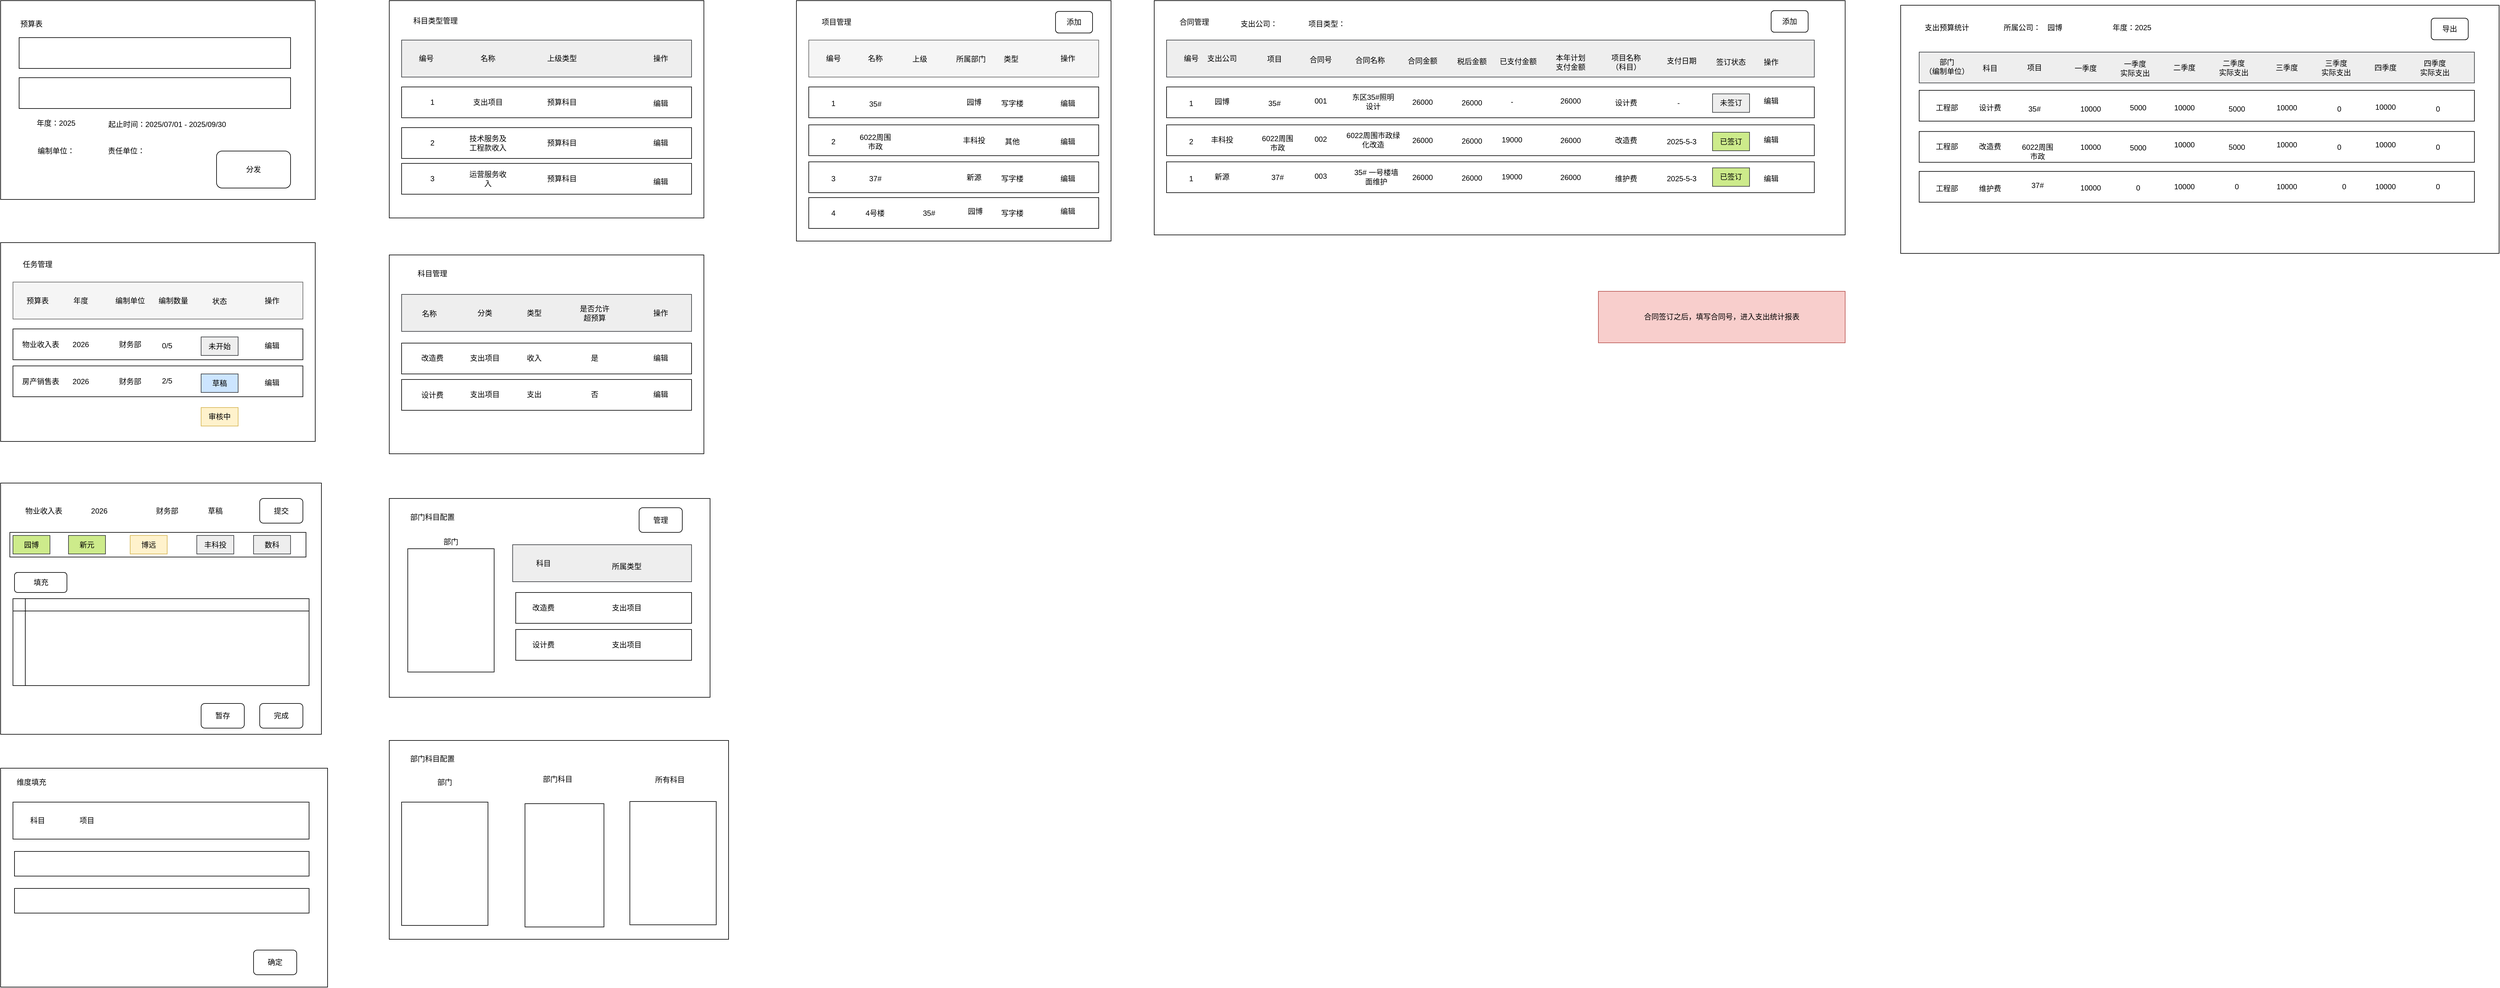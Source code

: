 <mxfile version="28.0.4">
  <diagram name="第 1 页" id="Y-6UnXWzn9jeEXDlogMS">
    <mxGraphModel dx="2514" dy="1351" grid="1" gridSize="10" guides="1" tooltips="1" connect="1" arrows="1" fold="1" page="1" pageScale="1" pageWidth="827" pageHeight="1169" math="0" shadow="0">
      <root>
        <mxCell id="0" />
        <mxCell id="1" parent="0" />
        <mxCell id="SKkXFKjDcY55AdcUD5MD-12" value="" style="rounded=0;whiteSpace=wrap;html=1;" parent="1" vertex="1">
          <mxGeometry x="680" y="492.5" width="510" height="322.5" as="geometry" />
        </mxCell>
        <mxCell id="RVIWVQ5VtEh46XHfdGVB-56" value="" style="rounded=0;whiteSpace=wrap;html=1;" vertex="1" parent="1">
          <mxGeometry x="700" y="635.5" width="470" height="50" as="geometry" />
        </mxCell>
        <mxCell id="RVIWVQ5VtEh46XHfdGVB-9" value="" style="rounded=0;whiteSpace=wrap;html=1;" vertex="1" parent="1">
          <mxGeometry x="680" y="887.5" width="520" height="322.5" as="geometry" />
        </mxCell>
        <mxCell id="I_KxvgHxnJEYVX6ZV_vD-1" value="" style="rounded=0;whiteSpace=wrap;html=1;" parent="1" vertex="1">
          <mxGeometry x="50" y="80" width="510" height="322.5" as="geometry" />
        </mxCell>
        <mxCell id="I_KxvgHxnJEYVX6ZV_vD-2" value="预算表" style="text;html=1;align=center;verticalAlign=middle;whiteSpace=wrap;rounded=0;" parent="1" vertex="1">
          <mxGeometry x="70" y="102.5" width="60" height="30" as="geometry" />
        </mxCell>
        <mxCell id="I_KxvgHxnJEYVX6ZV_vD-3" value="" style="rounded=0;whiteSpace=wrap;html=1;" parent="1" vertex="1">
          <mxGeometry x="50" y="472.5" width="510" height="322.5" as="geometry" />
        </mxCell>
        <mxCell id="I_KxvgHxnJEYVX6ZV_vD-4" value="任务管理" style="text;html=1;align=center;verticalAlign=middle;whiteSpace=wrap;rounded=0;" parent="1" vertex="1">
          <mxGeometry x="80" y="492.5" width="60" height="30" as="geometry" />
        </mxCell>
        <mxCell id="I_KxvgHxnJEYVX6ZV_vD-5" value="" style="rounded=0;whiteSpace=wrap;html=1;fillColor=#f5f5f5;fontColor=#333333;strokeColor=#666666;" parent="1" vertex="1">
          <mxGeometry x="70" y="536.5" width="470" height="60" as="geometry" />
        </mxCell>
        <mxCell id="I_KxvgHxnJEYVX6ZV_vD-6" value="预算表" style="text;html=1;align=center;verticalAlign=middle;whiteSpace=wrap;rounded=0;" parent="1" vertex="1">
          <mxGeometry x="80" y="551.5" width="60" height="30" as="geometry" />
        </mxCell>
        <mxCell id="I_KxvgHxnJEYVX6ZV_vD-7" value="年度" style="text;html=1;align=center;verticalAlign=middle;whiteSpace=wrap;rounded=0;" parent="1" vertex="1">
          <mxGeometry x="150" y="551.5" width="60" height="30" as="geometry" />
        </mxCell>
        <mxCell id="I_KxvgHxnJEYVX6ZV_vD-8" value="编制单位" style="text;html=1;align=center;verticalAlign=middle;whiteSpace=wrap;rounded=0;" parent="1" vertex="1">
          <mxGeometry x="230" y="551.5" width="60" height="30" as="geometry" />
        </mxCell>
        <mxCell id="I_KxvgHxnJEYVX6ZV_vD-9" value="状态" style="text;html=1;align=center;verticalAlign=middle;whiteSpace=wrap;rounded=0;" parent="1" vertex="1">
          <mxGeometry x="375" y="552.5" width="60" height="30" as="geometry" />
        </mxCell>
        <mxCell id="I_KxvgHxnJEYVX6ZV_vD-10" value="操作" style="text;html=1;align=center;verticalAlign=middle;whiteSpace=wrap;rounded=0;" parent="1" vertex="1">
          <mxGeometry x="460" y="551.5" width="60" height="30" as="geometry" />
        </mxCell>
        <mxCell id="I_KxvgHxnJEYVX6ZV_vD-11" value="分发" style="rounded=1;whiteSpace=wrap;html=1;" parent="1" vertex="1">
          <mxGeometry x="400" y="324" width="120" height="60" as="geometry" />
        </mxCell>
        <mxCell id="I_KxvgHxnJEYVX6ZV_vD-12" value="" style="rounded=0;whiteSpace=wrap;html=1;" parent="1" vertex="1">
          <mxGeometry x="50" y="862.5" width="520" height="407.5" as="geometry" />
        </mxCell>
        <mxCell id="I_KxvgHxnJEYVX6ZV_vD-13" value="物业收入表" style="text;html=1;align=center;verticalAlign=middle;whiteSpace=wrap;rounded=0;" parent="1" vertex="1">
          <mxGeometry x="80" y="892.5" width="80" height="30" as="geometry" />
        </mxCell>
        <mxCell id="I_KxvgHxnJEYVX6ZV_vD-14" value="2026" style="text;html=1;align=center;verticalAlign=middle;whiteSpace=wrap;rounded=0;" parent="1" vertex="1">
          <mxGeometry x="180" y="892.5" width="60" height="30" as="geometry" />
        </mxCell>
        <mxCell id="I_KxvgHxnJEYVX6ZV_vD-15" value="财务部" style="text;html=1;align=center;verticalAlign=middle;whiteSpace=wrap;rounded=0;" parent="1" vertex="1">
          <mxGeometry x="290" y="892.5" width="60" height="30" as="geometry" />
        </mxCell>
        <mxCell id="I_KxvgHxnJEYVX6ZV_vD-16" value="草稿" style="text;html=1;align=center;verticalAlign=middle;whiteSpace=wrap;rounded=0;" parent="1" vertex="1">
          <mxGeometry x="368" y="892.5" width="60" height="30" as="geometry" />
        </mxCell>
        <mxCell id="I_KxvgHxnJEYVX6ZV_vD-17" value="" style="rounded=0;whiteSpace=wrap;html=1;" parent="1" vertex="1">
          <mxGeometry x="65" y="942.5" width="480" height="40" as="geometry" />
        </mxCell>
        <mxCell id="I_KxvgHxnJEYVX6ZV_vD-18" value="园博" style="text;html=1;align=center;verticalAlign=middle;whiteSpace=wrap;rounded=0;fillColor=#cdeb8b;strokeColor=#36393d;" parent="1" vertex="1">
          <mxGeometry x="70" y="947.5" width="60" height="30" as="geometry" />
        </mxCell>
        <mxCell id="I_KxvgHxnJEYVX6ZV_vD-19" value="新元" style="text;html=1;align=center;verticalAlign=middle;whiteSpace=wrap;rounded=0;fillColor=#cdeb8b;strokeColor=#36393d;" parent="1" vertex="1">
          <mxGeometry x="160" y="947.5" width="60" height="30" as="geometry" />
        </mxCell>
        <mxCell id="I_KxvgHxnJEYVX6ZV_vD-20" value="博远" style="text;html=1;align=center;verticalAlign=middle;whiteSpace=wrap;rounded=0;fillColor=#fff2cc;strokeColor=#d6b656;" parent="1" vertex="1">
          <mxGeometry x="260" y="947.5" width="60" height="30" as="geometry" />
        </mxCell>
        <mxCell id="I_KxvgHxnJEYVX6ZV_vD-21" value="丰科投" style="text;html=1;align=center;verticalAlign=middle;whiteSpace=wrap;rounded=0;fillColor=#eeeeee;strokeColor=#36393d;" parent="1" vertex="1">
          <mxGeometry x="368" y="947.5" width="60" height="30" as="geometry" />
        </mxCell>
        <mxCell id="I_KxvgHxnJEYVX6ZV_vD-22" value="数科" style="text;html=1;align=center;verticalAlign=middle;whiteSpace=wrap;rounded=0;fillColor=#eeeeee;strokeColor=#36393d;" parent="1" vertex="1">
          <mxGeometry x="460" y="947.5" width="60" height="30" as="geometry" />
        </mxCell>
        <mxCell id="I_KxvgHxnJEYVX6ZV_vD-23" value="" style="shape=internalStorage;whiteSpace=wrap;html=1;backgroundOutline=1;" parent="1" vertex="1">
          <mxGeometry x="70" y="1050" width="480" height="141" as="geometry" />
        </mxCell>
        <mxCell id="I_KxvgHxnJEYVX6ZV_vD-24" value="提交" style="rounded=1;whiteSpace=wrap;html=1;" parent="1" vertex="1">
          <mxGeometry x="470" y="887.5" width="70" height="40" as="geometry" />
        </mxCell>
        <mxCell id="I_KxvgHxnJEYVX6ZV_vD-25" value="完成" style="rounded=1;whiteSpace=wrap;html=1;" parent="1" vertex="1">
          <mxGeometry x="470" y="1220" width="70" height="40" as="geometry" />
        </mxCell>
        <mxCell id="I_KxvgHxnJEYVX6ZV_vD-26" value="" style="rounded=0;whiteSpace=wrap;html=1;" parent="1" vertex="1">
          <mxGeometry x="70" y="612.5" width="470" height="50" as="geometry" />
        </mxCell>
        <mxCell id="I_KxvgHxnJEYVX6ZV_vD-27" value="物业收入表" style="text;html=1;align=center;verticalAlign=middle;whiteSpace=wrap;rounded=0;" parent="1" vertex="1">
          <mxGeometry x="80" y="622.5" width="70" height="30" as="geometry" />
        </mxCell>
        <mxCell id="I_KxvgHxnJEYVX6ZV_vD-28" value="2026" style="text;html=1;align=center;verticalAlign=middle;whiteSpace=wrap;rounded=0;" parent="1" vertex="1">
          <mxGeometry x="150" y="622.5" width="60" height="30" as="geometry" />
        </mxCell>
        <mxCell id="I_KxvgHxnJEYVX6ZV_vD-29" value="财务部" style="text;html=1;align=center;verticalAlign=middle;whiteSpace=wrap;rounded=0;" parent="1" vertex="1">
          <mxGeometry x="230" y="622.5" width="60" height="30" as="geometry" />
        </mxCell>
        <mxCell id="I_KxvgHxnJEYVX6ZV_vD-30" value="未开始" style="text;html=1;align=center;verticalAlign=middle;whiteSpace=wrap;rounded=0;fillColor=#eeeeee;strokeColor=#36393d;" parent="1" vertex="1">
          <mxGeometry x="375" y="625.5" width="60" height="30" as="geometry" />
        </mxCell>
        <mxCell id="I_KxvgHxnJEYVX6ZV_vD-31" value="编辑" style="text;html=1;align=center;verticalAlign=middle;whiteSpace=wrap;rounded=0;" parent="1" vertex="1">
          <mxGeometry x="460" y="624.5" width="60" height="30" as="geometry" />
        </mxCell>
        <mxCell id="I_KxvgHxnJEYVX6ZV_vD-32" value="" style="rounded=0;whiteSpace=wrap;html=1;" parent="1" vertex="1">
          <mxGeometry x="70" y="672.5" width="470" height="50" as="geometry" />
        </mxCell>
        <mxCell id="I_KxvgHxnJEYVX6ZV_vD-33" value="房产销售表" style="text;html=1;align=center;verticalAlign=middle;whiteSpace=wrap;rounded=0;" parent="1" vertex="1">
          <mxGeometry x="80" y="682.5" width="70" height="30" as="geometry" />
        </mxCell>
        <mxCell id="I_KxvgHxnJEYVX6ZV_vD-34" value="2026" style="text;html=1;align=center;verticalAlign=middle;whiteSpace=wrap;rounded=0;" parent="1" vertex="1">
          <mxGeometry x="150" y="682.5" width="60" height="30" as="geometry" />
        </mxCell>
        <mxCell id="I_KxvgHxnJEYVX6ZV_vD-35" value="财务部" style="text;html=1;align=center;verticalAlign=middle;whiteSpace=wrap;rounded=0;" parent="1" vertex="1">
          <mxGeometry x="230" y="682.5" width="60" height="30" as="geometry" />
        </mxCell>
        <mxCell id="I_KxvgHxnJEYVX6ZV_vD-36" value="草稿" style="text;html=1;align=center;verticalAlign=middle;whiteSpace=wrap;rounded=0;fillColor=#cce5ff;strokeColor=#36393d;" parent="1" vertex="1">
          <mxGeometry x="375" y="685.5" width="60" height="30" as="geometry" />
        </mxCell>
        <mxCell id="I_KxvgHxnJEYVX6ZV_vD-37" value="编辑" style="text;html=1;align=center;verticalAlign=middle;whiteSpace=wrap;rounded=0;" parent="1" vertex="1">
          <mxGeometry x="460" y="684.5" width="60" height="30" as="geometry" />
        </mxCell>
        <mxCell id="I_KxvgHxnJEYVX6ZV_vD-38" value="" style="rounded=0;whiteSpace=wrap;html=1;" parent="1" vertex="1">
          <mxGeometry x="80" y="140" width="440" height="50" as="geometry" />
        </mxCell>
        <mxCell id="I_KxvgHxnJEYVX6ZV_vD-39" value="" style="rounded=0;whiteSpace=wrap;html=1;" parent="1" vertex="1">
          <mxGeometry x="80" y="205" width="440" height="50" as="geometry" />
        </mxCell>
        <mxCell id="I_KxvgHxnJEYVX6ZV_vD-80" value="" style="rounded=0;whiteSpace=wrap;html=1;" parent="1" vertex="1">
          <mxGeometry x="1340" y="80" width="510" height="390" as="geometry" />
        </mxCell>
        <mxCell id="I_KxvgHxnJEYVX6ZV_vD-81" value="项目管理" style="text;html=1;align=center;verticalAlign=middle;whiteSpace=wrap;rounded=0;" parent="1" vertex="1">
          <mxGeometry x="1340" y="100" width="130" height="30" as="geometry" />
        </mxCell>
        <mxCell id="I_KxvgHxnJEYVX6ZV_vD-82" value="" style="rounded=0;whiteSpace=wrap;html=1;fillColor=#f5f5f5;fontColor=#333333;strokeColor=#666666;" parent="1" vertex="1">
          <mxGeometry x="1360" y="144" width="470" height="60" as="geometry" />
        </mxCell>
        <mxCell id="I_KxvgHxnJEYVX6ZV_vD-83" value="编号" style="text;html=1;align=center;verticalAlign=middle;whiteSpace=wrap;rounded=0;" parent="1" vertex="1">
          <mxGeometry x="1370" y="159" width="60" height="30" as="geometry" />
        </mxCell>
        <mxCell id="I_KxvgHxnJEYVX6ZV_vD-84" value="名称" style="text;html=1;align=center;verticalAlign=middle;whiteSpace=wrap;rounded=0;" parent="1" vertex="1">
          <mxGeometry x="1437.5" y="159" width="60" height="30" as="geometry" />
        </mxCell>
        <mxCell id="I_KxvgHxnJEYVX6ZV_vD-85" value="所属部门" style="text;html=1;align=center;verticalAlign=middle;whiteSpace=wrap;rounded=0;" parent="1" vertex="1">
          <mxGeometry x="1593" y="160" width="60" height="30" as="geometry" />
        </mxCell>
        <mxCell id="I_KxvgHxnJEYVX6ZV_vD-86" value="操作" style="text;html=1;align=center;verticalAlign=middle;whiteSpace=wrap;rounded=0;" parent="1" vertex="1">
          <mxGeometry x="1750" y="159" width="60" height="30" as="geometry" />
        </mxCell>
        <mxCell id="I_KxvgHxnJEYVX6ZV_vD-87" value="" style="rounded=0;whiteSpace=wrap;html=1;" parent="1" vertex="1">
          <mxGeometry x="1360" y="220" width="470" height="50" as="geometry" />
        </mxCell>
        <mxCell id="I_KxvgHxnJEYVX6ZV_vD-88" value="园博" style="text;html=1;align=center;verticalAlign=middle;whiteSpace=wrap;rounded=0;" parent="1" vertex="1">
          <mxGeometry x="1598" y="230" width="60" height="30" as="geometry" />
        </mxCell>
        <mxCell id="I_KxvgHxnJEYVX6ZV_vD-89" value="编辑" style="text;html=1;align=center;verticalAlign=middle;whiteSpace=wrap;rounded=0;" parent="1" vertex="1">
          <mxGeometry x="1750" y="232" width="60" height="30" as="geometry" />
        </mxCell>
        <mxCell id="I_KxvgHxnJEYVX6ZV_vD-97" value="" style="rounded=0;whiteSpace=wrap;html=1;" parent="1" vertex="1">
          <mxGeometry x="1360" y="399.5" width="470" height="50" as="geometry" />
        </mxCell>
        <mxCell id="I_KxvgHxnJEYVX6ZV_vD-98" value="4号楼" style="text;html=1;align=center;verticalAlign=middle;whiteSpace=wrap;rounded=0;" parent="1" vertex="1">
          <mxGeometry x="1410" y="409.5" width="115" height="30" as="geometry" />
        </mxCell>
        <mxCell id="I_KxvgHxnJEYVX6ZV_vD-101" value="类型" style="text;html=1;align=center;verticalAlign=middle;whiteSpace=wrap;rounded=0;" parent="1" vertex="1">
          <mxGeometry x="1658" y="160" width="60" height="30" as="geometry" />
        </mxCell>
        <mxCell id="I_KxvgHxnJEYVX6ZV_vD-102" value="写字楼" style="text;html=1;align=center;verticalAlign=middle;whiteSpace=wrap;rounded=0;" parent="1" vertex="1">
          <mxGeometry x="1660" y="232" width="60" height="30" as="geometry" />
        </mxCell>
        <mxCell id="I_KxvgHxnJEYVX6ZV_vD-103" value="35#" style="text;html=1;align=center;verticalAlign=middle;whiteSpace=wrap;rounded=0;" parent="1" vertex="1">
          <mxGeometry x="1437.5" y="232.75" width="60" height="30" as="geometry" />
        </mxCell>
        <mxCell id="I_KxvgHxnJEYVX6ZV_vD-104" value="1" style="text;html=1;align=center;verticalAlign=middle;whiteSpace=wrap;rounded=0;" parent="1" vertex="1">
          <mxGeometry x="1370" y="232" width="60" height="30" as="geometry" />
        </mxCell>
        <mxCell id="I_KxvgHxnJEYVX6ZV_vD-105" value="" style="rounded=0;whiteSpace=wrap;html=1;" parent="1" vertex="1">
          <mxGeometry x="1360" y="281.5" width="470" height="50" as="geometry" />
        </mxCell>
        <mxCell id="I_KxvgHxnJEYVX6ZV_vD-106" value="丰科投" style="text;html=1;align=center;verticalAlign=middle;whiteSpace=wrap;rounded=0;" parent="1" vertex="1">
          <mxGeometry x="1598" y="291.5" width="60" height="30" as="geometry" />
        </mxCell>
        <mxCell id="I_KxvgHxnJEYVX6ZV_vD-107" value="编辑" style="text;html=1;align=center;verticalAlign=middle;whiteSpace=wrap;rounded=0;" parent="1" vertex="1">
          <mxGeometry x="1750" y="293.5" width="60" height="30" as="geometry" />
        </mxCell>
        <mxCell id="I_KxvgHxnJEYVX6ZV_vD-108" value="其他" style="text;html=1;align=center;verticalAlign=middle;whiteSpace=wrap;rounded=0;" parent="1" vertex="1">
          <mxGeometry x="1660" y="293.5" width="60" height="30" as="geometry" />
        </mxCell>
        <mxCell id="I_KxvgHxnJEYVX6ZV_vD-109" value="6022周围市政" style="text;html=1;align=center;verticalAlign=middle;whiteSpace=wrap;rounded=0;" parent="1" vertex="1">
          <mxGeometry x="1437.5" y="294.25" width="60" height="30" as="geometry" />
        </mxCell>
        <mxCell id="I_KxvgHxnJEYVX6ZV_vD-110" value="2" style="text;html=1;align=center;verticalAlign=middle;whiteSpace=wrap;rounded=0;" parent="1" vertex="1">
          <mxGeometry x="1370" y="293.5" width="60" height="30" as="geometry" />
        </mxCell>
        <mxCell id="I_KxvgHxnJEYVX6ZV_vD-111" value="" style="rounded=0;whiteSpace=wrap;html=1;" parent="1" vertex="1">
          <mxGeometry x="1360" y="341.5" width="470" height="50" as="geometry" />
        </mxCell>
        <mxCell id="I_KxvgHxnJEYVX6ZV_vD-112" value="新源" style="text;html=1;align=center;verticalAlign=middle;whiteSpace=wrap;rounded=0;" parent="1" vertex="1">
          <mxGeometry x="1598" y="351.5" width="60" height="30" as="geometry" />
        </mxCell>
        <mxCell id="I_KxvgHxnJEYVX6ZV_vD-113" value="编辑" style="text;html=1;align=center;verticalAlign=middle;whiteSpace=wrap;rounded=0;" parent="1" vertex="1">
          <mxGeometry x="1750" y="353.5" width="60" height="30" as="geometry" />
        </mxCell>
        <mxCell id="I_KxvgHxnJEYVX6ZV_vD-114" value="写字楼" style="text;html=1;align=center;verticalAlign=middle;whiteSpace=wrap;rounded=0;" parent="1" vertex="1">
          <mxGeometry x="1660" y="353.5" width="60" height="30" as="geometry" />
        </mxCell>
        <mxCell id="I_KxvgHxnJEYVX6ZV_vD-115" value="37#" style="text;html=1;align=center;verticalAlign=middle;whiteSpace=wrap;rounded=0;" parent="1" vertex="1">
          <mxGeometry x="1437.5" y="354.25" width="60" height="30" as="geometry" />
        </mxCell>
        <mxCell id="I_KxvgHxnJEYVX6ZV_vD-116" value="3" style="text;html=1;align=center;verticalAlign=middle;whiteSpace=wrap;rounded=0;" parent="1" vertex="1">
          <mxGeometry x="1370" y="353.5" width="60" height="30" as="geometry" />
        </mxCell>
        <mxCell id="I_KxvgHxnJEYVX6ZV_vD-128" value="添加" style="rounded=1;whiteSpace=wrap;html=1;" parent="1" vertex="1">
          <mxGeometry x="1760" y="97.5" width="60" height="35" as="geometry" />
        </mxCell>
        <mxCell id="SKkXFKjDcY55AdcUD5MD-1" value="" style="rounded=0;whiteSpace=wrap;html=1;" parent="1" vertex="1">
          <mxGeometry x="680" y="80" width="510" height="352.5" as="geometry" />
        </mxCell>
        <mxCell id="SKkXFKjDcY55AdcUD5MD-2" value="科目类型管理" style="text;html=1;align=center;verticalAlign=middle;whiteSpace=wrap;rounded=0;" parent="1" vertex="1">
          <mxGeometry x="690" y="97.5" width="130" height="30" as="geometry" />
        </mxCell>
        <mxCell id="SKkXFKjDcY55AdcUD5MD-3" value="" style="rounded=0;whiteSpace=wrap;html=1;fillColor=#eeeeee;strokeColor=#36393d;" parent="1" vertex="1">
          <mxGeometry x="700" y="144" width="470" height="60" as="geometry" />
        </mxCell>
        <mxCell id="SKkXFKjDcY55AdcUD5MD-4" value="编号" style="text;html=1;align=center;verticalAlign=middle;whiteSpace=wrap;rounded=0;" parent="1" vertex="1">
          <mxGeometry x="710" y="159" width="60" height="30" as="geometry" />
        </mxCell>
        <mxCell id="SKkXFKjDcY55AdcUD5MD-5" value="名称" style="text;html=1;align=center;verticalAlign=middle;whiteSpace=wrap;rounded=0;" parent="1" vertex="1">
          <mxGeometry x="810" y="159" width="60" height="30" as="geometry" />
        </mxCell>
        <mxCell id="SKkXFKjDcY55AdcUD5MD-6" value="上级类型" style="text;html=1;align=center;verticalAlign=middle;whiteSpace=wrap;rounded=0;" parent="1" vertex="1">
          <mxGeometry x="930" y="159" width="60" height="30" as="geometry" />
        </mxCell>
        <mxCell id="SKkXFKjDcY55AdcUD5MD-7" value="操作" style="text;html=1;align=center;verticalAlign=middle;whiteSpace=wrap;rounded=0;" parent="1" vertex="1">
          <mxGeometry x="1090" y="159" width="60" height="30" as="geometry" />
        </mxCell>
        <mxCell id="SKkXFKjDcY55AdcUD5MD-8" value="" style="rounded=0;whiteSpace=wrap;html=1;" parent="1" vertex="1">
          <mxGeometry x="700" y="220" width="470" height="50" as="geometry" />
        </mxCell>
        <mxCell id="SKkXFKjDcY55AdcUD5MD-9" value="支出项目" style="text;html=1;align=center;verticalAlign=middle;whiteSpace=wrap;rounded=0;" parent="1" vertex="1">
          <mxGeometry x="805" y="230" width="70" height="30" as="geometry" />
        </mxCell>
        <mxCell id="SKkXFKjDcY55AdcUD5MD-10" value="预算科目" style="text;html=1;align=center;verticalAlign=middle;whiteSpace=wrap;rounded=0;" parent="1" vertex="1">
          <mxGeometry x="930" y="230" width="60" height="30" as="geometry" />
        </mxCell>
        <mxCell id="SKkXFKjDcY55AdcUD5MD-11" value="编辑" style="text;html=1;align=center;verticalAlign=middle;whiteSpace=wrap;rounded=0;" parent="1" vertex="1">
          <mxGeometry x="1090" y="232" width="60" height="30" as="geometry" />
        </mxCell>
        <mxCell id="SKkXFKjDcY55AdcUD5MD-13" value="科目管理" style="text;html=1;align=center;verticalAlign=middle;whiteSpace=wrap;rounded=0;" parent="1" vertex="1">
          <mxGeometry x="685" y="507.5" width="130" height="30" as="geometry" />
        </mxCell>
        <mxCell id="SKkXFKjDcY55AdcUD5MD-14" value="" style="rounded=0;whiteSpace=wrap;html=1;fillColor=#eeeeee;strokeColor=#36393d;" parent="1" vertex="1">
          <mxGeometry x="700" y="556.5" width="470" height="60" as="geometry" />
        </mxCell>
        <mxCell id="SKkXFKjDcY55AdcUD5MD-15" value="名称" style="text;html=1;align=center;verticalAlign=middle;whiteSpace=wrap;rounded=0;" parent="1" vertex="1">
          <mxGeometry x="715" y="572.5" width="60" height="30" as="geometry" />
        </mxCell>
        <mxCell id="SKkXFKjDcY55AdcUD5MD-16" value="操作" style="text;html=1;align=center;verticalAlign=middle;whiteSpace=wrap;rounded=0;" parent="1" vertex="1">
          <mxGeometry x="1090" y="571.5" width="60" height="30" as="geometry" />
        </mxCell>
        <mxCell id="SKkXFKjDcY55AdcUD5MD-17" value="" style="rounded=0;whiteSpace=wrap;html=1;" parent="1" vertex="1">
          <mxGeometry x="885" y="1040" width="285" height="50" as="geometry" />
        </mxCell>
        <mxCell id="SKkXFKjDcY55AdcUD5MD-18" value="改造费" style="text;html=1;align=center;verticalAlign=middle;whiteSpace=wrap;rounded=0;" parent="1" vertex="1">
          <mxGeometry x="895" y="1050" width="70" height="30" as="geometry" />
        </mxCell>
        <mxCell id="SKkXFKjDcY55AdcUD5MD-19" value="支出项目" style="text;html=1;align=center;verticalAlign=middle;whiteSpace=wrap;rounded=0;" parent="1" vertex="1">
          <mxGeometry x="1035" y="1050" width="60" height="30" as="geometry" />
        </mxCell>
        <mxCell id="SKkXFKjDcY55AdcUD5MD-22" value="" style="rounded=0;whiteSpace=wrap;html=1;" parent="1" vertex="1">
          <mxGeometry x="885" y="1100" width="285" height="50" as="geometry" />
        </mxCell>
        <mxCell id="SKkXFKjDcY55AdcUD5MD-21" value="编辑" style="text;html=1;align=center;verticalAlign=middle;whiteSpace=wrap;rounded=0;" parent="1" vertex="1">
          <mxGeometry x="1090" y="644.5" width="60" height="30" as="geometry" />
        </mxCell>
        <mxCell id="SKkXFKjDcY55AdcUD5MD-23" value="设计费" style="text;html=1;align=center;verticalAlign=middle;whiteSpace=wrap;rounded=0;" parent="1" vertex="1">
          <mxGeometry x="895" y="1110" width="70" height="30" as="geometry" />
        </mxCell>
        <mxCell id="SKkXFKjDcY55AdcUD5MD-24" value="支出项目" style="text;html=1;align=center;verticalAlign=middle;whiteSpace=wrap;rounded=0;" parent="1" vertex="1">
          <mxGeometry x="1035" y="1110" width="60" height="30" as="geometry" />
        </mxCell>
        <mxCell id="SKkXFKjDcY55AdcUD5MD-26" value="编辑" style="text;html=1;align=center;verticalAlign=middle;whiteSpace=wrap;rounded=0;" parent="1" vertex="1">
          <mxGeometry x="1090" y="704.5" width="60" height="30" as="geometry" />
        </mxCell>
        <mxCell id="SKkXFKjDcY55AdcUD5MD-28" value="分类" style="text;html=1;align=center;verticalAlign=middle;whiteSpace=wrap;rounded=0;" parent="1" vertex="1">
          <mxGeometry x="805" y="571.5" width="60" height="30" as="geometry" />
        </mxCell>
        <mxCell id="SKkXFKjDcY55AdcUD5MD-29" value="" style="rounded=0;whiteSpace=wrap;html=1;" parent="1" vertex="1">
          <mxGeometry x="700" y="286" width="470" height="50" as="geometry" />
        </mxCell>
        <mxCell id="SKkXFKjDcY55AdcUD5MD-30" value="技术服务及工程款收入" style="text;html=1;align=center;verticalAlign=middle;whiteSpace=wrap;rounded=0;" parent="1" vertex="1">
          <mxGeometry x="805" y="296" width="70" height="30" as="geometry" />
        </mxCell>
        <mxCell id="SKkXFKjDcY55AdcUD5MD-31" value="预算科目" style="text;html=1;align=center;verticalAlign=middle;whiteSpace=wrap;rounded=0;" parent="1" vertex="1">
          <mxGeometry x="930" y="296" width="60" height="30" as="geometry" />
        </mxCell>
        <mxCell id="SKkXFKjDcY55AdcUD5MD-32" value="" style="rounded=0;whiteSpace=wrap;html=1;" parent="1" vertex="1">
          <mxGeometry x="700" y="344" width="470" height="50" as="geometry" />
        </mxCell>
        <mxCell id="SKkXFKjDcY55AdcUD5MD-33" value="运营服务收入" style="text;html=1;align=center;verticalAlign=middle;whiteSpace=wrap;rounded=0;" parent="1" vertex="1">
          <mxGeometry x="805" y="354" width="70" height="30" as="geometry" />
        </mxCell>
        <mxCell id="SKkXFKjDcY55AdcUD5MD-34" value="预算科目" style="text;html=1;align=center;verticalAlign=middle;whiteSpace=wrap;rounded=0;" parent="1" vertex="1">
          <mxGeometry x="930" y="354" width="60" height="30" as="geometry" />
        </mxCell>
        <mxCell id="SKkXFKjDcY55AdcUD5MD-35" value="1" style="text;html=1;align=center;verticalAlign=middle;whiteSpace=wrap;rounded=0;" parent="1" vertex="1">
          <mxGeometry x="715" y="230" width="70" height="30" as="geometry" />
        </mxCell>
        <mxCell id="SKkXFKjDcY55AdcUD5MD-36" value="2" style="text;html=1;align=center;verticalAlign=middle;whiteSpace=wrap;rounded=0;" parent="1" vertex="1">
          <mxGeometry x="715" y="296" width="70" height="30" as="geometry" />
        </mxCell>
        <mxCell id="SKkXFKjDcY55AdcUD5MD-37" value="3" style="text;html=1;align=center;verticalAlign=middle;whiteSpace=wrap;rounded=0;" parent="1" vertex="1">
          <mxGeometry x="715" y="354" width="70" height="30" as="geometry" />
        </mxCell>
        <mxCell id="SKkXFKjDcY55AdcUD5MD-38" value="编辑" style="text;html=1;align=center;verticalAlign=middle;whiteSpace=wrap;rounded=0;" parent="1" vertex="1">
          <mxGeometry x="1090" y="296" width="60" height="30" as="geometry" />
        </mxCell>
        <mxCell id="SKkXFKjDcY55AdcUD5MD-39" value="编辑" style="text;html=1;align=center;verticalAlign=middle;whiteSpace=wrap;rounded=0;" parent="1" vertex="1">
          <mxGeometry x="1090" y="358.5" width="60" height="30" as="geometry" />
        </mxCell>
        <mxCell id="SKkXFKjDcY55AdcUD5MD-40" value="" style="rounded=0;whiteSpace=wrap;html=1;" parent="1" vertex="1">
          <mxGeometry x="3130" y="87.5" width="970" height="402.5" as="geometry" />
        </mxCell>
        <mxCell id="SKkXFKjDcY55AdcUD5MD-41" value="" style="rounded=0;whiteSpace=wrap;html=1;" parent="1" vertex="1">
          <mxGeometry x="3160" y="357" width="900" height="50" as="geometry" />
        </mxCell>
        <mxCell id="SKkXFKjDcY55AdcUD5MD-42" value="支出预算统计" style="text;html=1;align=center;verticalAlign=middle;whiteSpace=wrap;rounded=0;" parent="1" vertex="1">
          <mxGeometry x="3140" y="108.5" width="130" height="30" as="geometry" />
        </mxCell>
        <mxCell id="SKkXFKjDcY55AdcUD5MD-43" value="所属公司：" style="text;html=1;align=center;verticalAlign=middle;whiteSpace=wrap;rounded=0;" parent="1" vertex="1">
          <mxGeometry x="3272" y="108.5" width="110" height="30" as="geometry" />
        </mxCell>
        <mxCell id="SKkXFKjDcY55AdcUD5MD-44" value="园博" style="text;html=1;align=center;verticalAlign=middle;whiteSpace=wrap;rounded=0;" parent="1" vertex="1">
          <mxGeometry x="3350" y="108.5" width="60" height="30" as="geometry" />
        </mxCell>
        <mxCell id="SKkXFKjDcY55AdcUD5MD-45" value="" style="rounded=0;whiteSpace=wrap;html=1;fillColor=#eeeeee;strokeColor=#36393d;" parent="1" vertex="1">
          <mxGeometry x="3160" y="163.5" width="900" height="50" as="geometry" />
        </mxCell>
        <mxCell id="SKkXFKjDcY55AdcUD5MD-46" value="" style="rounded=0;whiteSpace=wrap;html=1;" parent="1" vertex="1">
          <mxGeometry x="3160" y="225.5" width="900" height="50" as="geometry" />
        </mxCell>
        <mxCell id="SKkXFKjDcY55AdcUD5MD-47" value="" style="rounded=0;whiteSpace=wrap;html=1;" parent="1" vertex="1">
          <mxGeometry x="3160" y="292.25" width="900" height="50" as="geometry" />
        </mxCell>
        <mxCell id="SKkXFKjDcY55AdcUD5MD-48" value="设计费" style="text;html=1;align=center;verticalAlign=middle;whiteSpace=wrap;rounded=0;" parent="1" vertex="1">
          <mxGeometry x="3240" y="238.5" width="70" height="30" as="geometry" />
        </mxCell>
        <mxCell id="SKkXFKjDcY55AdcUD5MD-49" value="改造费" style="text;html=1;align=center;verticalAlign=middle;whiteSpace=wrap;rounded=0;" parent="1" vertex="1">
          <mxGeometry x="3240" y="302.25" width="70" height="30" as="geometry" />
        </mxCell>
        <mxCell id="SKkXFKjDcY55AdcUD5MD-50" value="维护费" style="text;html=1;align=center;verticalAlign=middle;whiteSpace=wrap;rounded=0;" parent="1" vertex="1">
          <mxGeometry x="3240" y="370" width="70" height="30" as="geometry" />
        </mxCell>
        <mxCell id="SKkXFKjDcY55AdcUD5MD-51" value="科目" style="text;html=1;align=center;verticalAlign=middle;whiteSpace=wrap;rounded=0;" parent="1" vertex="1">
          <mxGeometry x="3235" y="175.25" width="80" height="30" as="geometry" />
        </mxCell>
        <mxCell id="SKkXFKjDcY55AdcUD5MD-52" value="部门&lt;br&gt;（编制单位）" style="text;html=1;align=center;verticalAlign=middle;whiteSpace=wrap;rounded=0;" parent="1" vertex="1">
          <mxGeometry x="3165" y="172.13" width="80" height="30" as="geometry" />
        </mxCell>
        <mxCell id="SKkXFKjDcY55AdcUD5MD-53" value="工程部" style="text;html=1;align=center;verticalAlign=middle;whiteSpace=wrap;rounded=0;" parent="1" vertex="1">
          <mxGeometry x="3170" y="238.5" width="70" height="30" as="geometry" />
        </mxCell>
        <mxCell id="SKkXFKjDcY55AdcUD5MD-54" value="工程部" style="text;html=1;align=center;verticalAlign=middle;whiteSpace=wrap;rounded=0;" parent="1" vertex="1">
          <mxGeometry x="3170" y="302.25" width="70" height="30" as="geometry" />
        </mxCell>
        <mxCell id="SKkXFKjDcY55AdcUD5MD-55" value="工程部" style="text;html=1;align=center;verticalAlign=middle;whiteSpace=wrap;rounded=0;" parent="1" vertex="1">
          <mxGeometry x="3170" y="369.5" width="70" height="30" as="geometry" />
        </mxCell>
        <mxCell id="SKkXFKjDcY55AdcUD5MD-56" value="一季度" style="text;html=1;align=center;verticalAlign=middle;whiteSpace=wrap;rounded=0;" parent="1" vertex="1">
          <mxGeometry x="3390" y="175.25" width="80" height="30" as="geometry" />
        </mxCell>
        <mxCell id="SKkXFKjDcY55AdcUD5MD-57" value="10000" style="text;html=1;align=center;verticalAlign=middle;whiteSpace=wrap;rounded=0;" parent="1" vertex="1">
          <mxGeometry x="3403" y="241" width="70" height="30" as="geometry" />
        </mxCell>
        <mxCell id="SKkXFKjDcY55AdcUD5MD-58" value="5000" style="text;html=1;align=center;verticalAlign=middle;whiteSpace=wrap;rounded=0;" parent="1" vertex="1">
          <mxGeometry x="3480" y="238.5" width="70" height="30" as="geometry" />
        </mxCell>
        <mxCell id="SKkXFKjDcY55AdcUD5MD-59" value="10000" style="text;html=1;align=center;verticalAlign=middle;whiteSpace=wrap;rounded=0;" parent="1" vertex="1">
          <mxGeometry x="3403" y="368.75" width="70" height="30" as="geometry" />
        </mxCell>
        <mxCell id="SKkXFKjDcY55AdcUD5MD-60" value="10000" style="text;html=1;align=center;verticalAlign=middle;whiteSpace=wrap;rounded=0;" parent="1" vertex="1">
          <mxGeometry x="3403" y="302.5" width="70" height="30" as="geometry" />
        </mxCell>
        <mxCell id="SKkXFKjDcY55AdcUD5MD-61" value="一季度&lt;br&gt;实际支出" style="text;html=1;align=center;verticalAlign=middle;whiteSpace=wrap;rounded=0;" parent="1" vertex="1">
          <mxGeometry x="3470" y="175.25" width="80" height="30" as="geometry" />
        </mxCell>
        <mxCell id="SKkXFKjDcY55AdcUD5MD-62" value="0" style="text;html=1;align=center;verticalAlign=middle;whiteSpace=wrap;rounded=0;" parent="1" vertex="1">
          <mxGeometry x="3480" y="368.75" width="70" height="30" as="geometry" />
        </mxCell>
        <mxCell id="SKkXFKjDcY55AdcUD5MD-63" value="5000" style="text;html=1;align=center;verticalAlign=middle;whiteSpace=wrap;rounded=0;" parent="1" vertex="1">
          <mxGeometry x="3480" y="304" width="70" height="30" as="geometry" />
        </mxCell>
        <mxCell id="SKkXFKjDcY55AdcUD5MD-64" value="二季度" style="text;html=1;align=center;verticalAlign=middle;whiteSpace=wrap;rounded=0;" parent="1" vertex="1">
          <mxGeometry x="3550" y="173.88" width="80" height="30" as="geometry" />
        </mxCell>
        <mxCell id="SKkXFKjDcY55AdcUD5MD-65" value="10000" style="text;html=1;align=center;verticalAlign=middle;whiteSpace=wrap;rounded=0;" parent="1" vertex="1">
          <mxGeometry x="3555" y="239" width="70" height="30" as="geometry" />
        </mxCell>
        <mxCell id="SKkXFKjDcY55AdcUD5MD-66" value="5000" style="text;html=1;align=center;verticalAlign=middle;whiteSpace=wrap;rounded=0;" parent="1" vertex="1">
          <mxGeometry x="3640" y="241.38" width="70" height="30" as="geometry" />
        </mxCell>
        <mxCell id="SKkXFKjDcY55AdcUD5MD-67" value="10000" style="text;html=1;align=center;verticalAlign=middle;whiteSpace=wrap;rounded=0;" parent="1" vertex="1">
          <mxGeometry x="3555" y="366.75" width="70" height="30" as="geometry" />
        </mxCell>
        <mxCell id="SKkXFKjDcY55AdcUD5MD-68" value="10000" style="text;html=1;align=center;verticalAlign=middle;whiteSpace=wrap;rounded=0;" parent="1" vertex="1">
          <mxGeometry x="3555" y="298.75" width="70" height="30" as="geometry" />
        </mxCell>
        <mxCell id="SKkXFKjDcY55AdcUD5MD-69" value="二季度&lt;br&gt;实际支出" style="text;html=1;align=center;verticalAlign=middle;whiteSpace=wrap;rounded=0;" parent="1" vertex="1">
          <mxGeometry x="3630" y="173.88" width="80" height="30" as="geometry" />
        </mxCell>
        <mxCell id="SKkXFKjDcY55AdcUD5MD-70" value="0" style="text;html=1;align=center;verticalAlign=middle;whiteSpace=wrap;rounded=0;" parent="1" vertex="1">
          <mxGeometry x="3640" y="366.75" width="70" height="30" as="geometry" />
        </mxCell>
        <mxCell id="SKkXFKjDcY55AdcUD5MD-71" value="5000" style="text;html=1;align=center;verticalAlign=middle;whiteSpace=wrap;rounded=0;" parent="1" vertex="1">
          <mxGeometry x="3640" y="302.63" width="70" height="30" as="geometry" />
        </mxCell>
        <mxCell id="SKkXFKjDcY55AdcUD5MD-72" value="年度：2025" style="text;html=1;align=center;verticalAlign=middle;whiteSpace=wrap;rounded=0;" parent="1" vertex="1">
          <mxGeometry x="3450" y="108.5" width="110" height="30" as="geometry" />
        </mxCell>
        <mxCell id="SKkXFKjDcY55AdcUD5MD-73" value="三季度" style="text;html=1;align=center;verticalAlign=middle;whiteSpace=wrap;rounded=0;" parent="1" vertex="1">
          <mxGeometry x="3716" y="173.88" width="80" height="30" as="geometry" />
        </mxCell>
        <mxCell id="SKkXFKjDcY55AdcUD5MD-74" value="10000" style="text;html=1;align=center;verticalAlign=middle;whiteSpace=wrap;rounded=0;" parent="1" vertex="1">
          <mxGeometry x="3721" y="239" width="70" height="30" as="geometry" />
        </mxCell>
        <mxCell id="SKkXFKjDcY55AdcUD5MD-75" value="0" style="text;html=1;align=center;verticalAlign=middle;whiteSpace=wrap;rounded=0;" parent="1" vertex="1">
          <mxGeometry x="3806" y="241.38" width="70" height="30" as="geometry" />
        </mxCell>
        <mxCell id="SKkXFKjDcY55AdcUD5MD-76" value="10000" style="text;html=1;align=center;verticalAlign=middle;whiteSpace=wrap;rounded=0;" parent="1" vertex="1">
          <mxGeometry x="3721" y="366.75" width="70" height="30" as="geometry" />
        </mxCell>
        <mxCell id="SKkXFKjDcY55AdcUD5MD-77" value="10000" style="text;html=1;align=center;verticalAlign=middle;whiteSpace=wrap;rounded=0;" parent="1" vertex="1">
          <mxGeometry x="3721" y="298.75" width="70" height="30" as="geometry" />
        </mxCell>
        <mxCell id="SKkXFKjDcY55AdcUD5MD-78" value="三季度&lt;br&gt;实际支出" style="text;html=1;align=center;verticalAlign=middle;whiteSpace=wrap;rounded=0;" parent="1" vertex="1">
          <mxGeometry x="3796" y="173.88" width="80" height="30" as="geometry" />
        </mxCell>
        <mxCell id="SKkXFKjDcY55AdcUD5MD-79" value="0" style="text;html=1;align=center;verticalAlign=middle;whiteSpace=wrap;rounded=0;" parent="1" vertex="1">
          <mxGeometry x="3814" y="367.38" width="70" height="30" as="geometry" />
        </mxCell>
        <mxCell id="SKkXFKjDcY55AdcUD5MD-80" value="0" style="text;html=1;align=center;verticalAlign=middle;whiteSpace=wrap;rounded=0;" parent="1" vertex="1">
          <mxGeometry x="3806" y="302.63" width="70" height="30" as="geometry" />
        </mxCell>
        <mxCell id="SKkXFKjDcY55AdcUD5MD-81" value="四季度" style="text;html=1;align=center;verticalAlign=middle;whiteSpace=wrap;rounded=0;" parent="1" vertex="1">
          <mxGeometry x="3876" y="173.88" width="80" height="30" as="geometry" />
        </mxCell>
        <mxCell id="SKkXFKjDcY55AdcUD5MD-82" value="10000" style="text;html=1;align=center;verticalAlign=middle;whiteSpace=wrap;rounded=0;" parent="1" vertex="1">
          <mxGeometry x="3881" y="238" width="70" height="30" as="geometry" />
        </mxCell>
        <mxCell id="SKkXFKjDcY55AdcUD5MD-83" value="0" style="text;html=1;align=center;verticalAlign=middle;whiteSpace=wrap;rounded=0;" parent="1" vertex="1">
          <mxGeometry x="3966" y="241.38" width="70" height="30" as="geometry" />
        </mxCell>
        <mxCell id="SKkXFKjDcY55AdcUD5MD-84" value="10000" style="text;html=1;align=center;verticalAlign=middle;whiteSpace=wrap;rounded=0;" parent="1" vertex="1">
          <mxGeometry x="3881" y="366.75" width="70" height="30" as="geometry" />
        </mxCell>
        <mxCell id="SKkXFKjDcY55AdcUD5MD-85" value="10000" style="text;html=1;align=center;verticalAlign=middle;whiteSpace=wrap;rounded=0;" parent="1" vertex="1">
          <mxGeometry x="3881" y="298.75" width="70" height="30" as="geometry" />
        </mxCell>
        <mxCell id="SKkXFKjDcY55AdcUD5MD-86" value="四季度&lt;br&gt;实际支出" style="text;html=1;align=center;verticalAlign=middle;whiteSpace=wrap;rounded=0;" parent="1" vertex="1">
          <mxGeometry x="3956" y="173.88" width="80" height="30" as="geometry" />
        </mxCell>
        <mxCell id="SKkXFKjDcY55AdcUD5MD-87" value="0" style="text;html=1;align=center;verticalAlign=middle;whiteSpace=wrap;rounded=0;" parent="1" vertex="1">
          <mxGeometry x="3966" y="366.75" width="70" height="30" as="geometry" />
        </mxCell>
        <mxCell id="SKkXFKjDcY55AdcUD5MD-88" value="0" style="text;html=1;align=center;verticalAlign=middle;whiteSpace=wrap;rounded=0;" parent="1" vertex="1">
          <mxGeometry x="3966" y="302.63" width="70" height="30" as="geometry" />
        </mxCell>
        <mxCell id="SKkXFKjDcY55AdcUD5MD-89" value="项目" style="text;html=1;align=center;verticalAlign=middle;whiteSpace=wrap;rounded=0;" parent="1" vertex="1">
          <mxGeometry x="3312" y="173.88" width="70" height="30" as="geometry" />
        </mxCell>
        <mxCell id="SKkXFKjDcY55AdcUD5MD-90" value="35#" style="text;html=1;align=center;verticalAlign=middle;whiteSpace=wrap;rounded=0;" parent="1" vertex="1">
          <mxGeometry x="3317" y="241" width="60" height="30" as="geometry" />
        </mxCell>
        <mxCell id="SKkXFKjDcY55AdcUD5MD-91" value="6022周围市政" style="text;html=1;align=center;verticalAlign=middle;whiteSpace=wrap;rounded=0;" parent="1" vertex="1">
          <mxGeometry x="3322" y="309.63" width="60" height="30" as="geometry" />
        </mxCell>
        <mxCell id="SKkXFKjDcY55AdcUD5MD-92" value="37#" style="text;html=1;align=center;verticalAlign=middle;whiteSpace=wrap;rounded=0;" parent="1" vertex="1">
          <mxGeometry x="3322" y="365.38" width="60" height="30" as="geometry" />
        </mxCell>
        <mxCell id="SKkXFKjDcY55AdcUD5MD-93" value="导出" style="rounded=1;whiteSpace=wrap;html=1;" parent="1" vertex="1">
          <mxGeometry x="3990" y="108.5" width="60" height="35" as="geometry" />
        </mxCell>
        <mxCell id="SKkXFKjDcY55AdcUD5MD-96" value="年度：2025" style="text;html=1;align=center;verticalAlign=middle;whiteSpace=wrap;rounded=0;" parent="1" vertex="1">
          <mxGeometry x="80" y="264" width="120" height="30" as="geometry" />
        </mxCell>
        <mxCell id="SKkXFKjDcY55AdcUD5MD-97" value="起止时间：2025/07/01 - 2025/09/30" style="text;html=1;align=center;verticalAlign=middle;whiteSpace=wrap;rounded=0;" parent="1" vertex="1">
          <mxGeometry x="205" y="266" width="230" height="30" as="geometry" />
        </mxCell>
        <mxCell id="SKkXFKjDcY55AdcUD5MD-98" value="编制单位：" style="text;html=1;align=center;verticalAlign=middle;whiteSpace=wrap;rounded=0;" parent="1" vertex="1">
          <mxGeometry x="80" y="309" width="120" height="30" as="geometry" />
        </mxCell>
        <mxCell id="SKkXFKjDcY55AdcUD5MD-99" value="责任单位：" style="text;html=1;align=center;verticalAlign=middle;whiteSpace=wrap;rounded=0;" parent="1" vertex="1">
          <mxGeometry x="204" y="309" width="100" height="30" as="geometry" />
        </mxCell>
        <mxCell id="SKkXFKjDcY55AdcUD5MD-101" value="" style="rounded=0;whiteSpace=wrap;html=1;" parent="1" vertex="1">
          <mxGeometry x="1920" y="80" width="1120" height="380" as="geometry" />
        </mxCell>
        <mxCell id="SKkXFKjDcY55AdcUD5MD-102" value="合同管理" style="text;html=1;align=center;verticalAlign=middle;whiteSpace=wrap;rounded=0;" parent="1" vertex="1">
          <mxGeometry x="1920" y="100" width="130" height="30" as="geometry" />
        </mxCell>
        <mxCell id="SKkXFKjDcY55AdcUD5MD-103" value="" style="rounded=0;whiteSpace=wrap;html=1;fillColor=#eeeeee;strokeColor=#36393d;" parent="1" vertex="1">
          <mxGeometry x="1940" y="144" width="1050" height="60" as="geometry" />
        </mxCell>
        <mxCell id="SKkXFKjDcY55AdcUD5MD-104" value="编号" style="text;html=1;align=center;verticalAlign=middle;whiteSpace=wrap;rounded=0;" parent="1" vertex="1">
          <mxGeometry x="1950" y="159" width="60" height="30" as="geometry" />
        </mxCell>
        <mxCell id="SKkXFKjDcY55AdcUD5MD-105" value="合同名称" style="text;html=1;align=center;verticalAlign=middle;whiteSpace=wrap;rounded=0;" parent="1" vertex="1">
          <mxGeometry x="2240" y="162" width="60" height="30" as="geometry" />
        </mxCell>
        <mxCell id="SKkXFKjDcY55AdcUD5MD-106" value="已支付金额" style="text;html=1;align=center;verticalAlign=middle;whiteSpace=wrap;rounded=0;" parent="1" vertex="1">
          <mxGeometry x="2470" y="163.88" width="80" height="30" as="geometry" />
        </mxCell>
        <mxCell id="SKkXFKjDcY55AdcUD5MD-107" value="操作" style="text;html=1;align=center;verticalAlign=middle;whiteSpace=wrap;rounded=0;" parent="1" vertex="1">
          <mxGeometry x="2890" y="164.88" width="60" height="30" as="geometry" />
        </mxCell>
        <mxCell id="SKkXFKjDcY55AdcUD5MD-108" value="" style="rounded=0;whiteSpace=wrap;html=1;" parent="1" vertex="1">
          <mxGeometry x="1940" y="220" width="1050" height="50" as="geometry" />
        </mxCell>
        <mxCell id="SKkXFKjDcY55AdcUD5MD-109" value="-" style="text;html=1;align=center;verticalAlign=middle;whiteSpace=wrap;rounded=0;" parent="1" vertex="1">
          <mxGeometry x="2470" y="229" width="60" height="30" as="geometry" />
        </mxCell>
        <mxCell id="SKkXFKjDcY55AdcUD5MD-110" value="编辑" style="text;html=1;align=center;verticalAlign=middle;whiteSpace=wrap;rounded=0;" parent="1" vertex="1">
          <mxGeometry x="2890" y="228.25" width="60" height="30" as="geometry" />
        </mxCell>
        <mxCell id="SKkXFKjDcY55AdcUD5MD-111" value="本年计划&lt;br&gt;支付金额" style="text;html=1;align=center;verticalAlign=middle;whiteSpace=wrap;rounded=0;" parent="1" vertex="1">
          <mxGeometry x="2540" y="164.88" width="110" height="30" as="geometry" />
        </mxCell>
        <mxCell id="SKkXFKjDcY55AdcUD5MD-112" value="26000" style="text;html=1;align=center;verticalAlign=middle;whiteSpace=wrap;rounded=0;" parent="1" vertex="1">
          <mxGeometry x="2565" y="228.25" width="60" height="30" as="geometry" />
        </mxCell>
        <mxCell id="SKkXFKjDcY55AdcUD5MD-113" value="东区35#照明设计" style="text;html=1;align=center;verticalAlign=middle;whiteSpace=wrap;rounded=0;" parent="1" vertex="1">
          <mxGeometry x="2235" y="229.25" width="80" height="30" as="geometry" />
        </mxCell>
        <mxCell id="SKkXFKjDcY55AdcUD5MD-114" value="1" style="text;html=1;align=center;verticalAlign=middle;whiteSpace=wrap;rounded=0;" parent="1" vertex="1">
          <mxGeometry x="1950" y="232" width="60" height="30" as="geometry" />
        </mxCell>
        <mxCell id="SKkXFKjDcY55AdcUD5MD-115" value="" style="rounded=0;whiteSpace=wrap;html=1;" parent="1" vertex="1">
          <mxGeometry x="1940" y="281.5" width="1050" height="50" as="geometry" />
        </mxCell>
        <mxCell id="SKkXFKjDcY55AdcUD5MD-116" value="19000" style="text;html=1;align=center;verticalAlign=middle;whiteSpace=wrap;rounded=0;" parent="1" vertex="1">
          <mxGeometry x="2470" y="290.5" width="60" height="30" as="geometry" />
        </mxCell>
        <mxCell id="SKkXFKjDcY55AdcUD5MD-117" value="编辑" style="text;html=1;align=center;verticalAlign=middle;whiteSpace=wrap;rounded=0;" parent="1" vertex="1">
          <mxGeometry x="2890" y="290.5" width="60" height="30" as="geometry" />
        </mxCell>
        <mxCell id="SKkXFKjDcY55AdcUD5MD-118" value="26000" style="text;html=1;align=center;verticalAlign=middle;whiteSpace=wrap;rounded=0;" parent="1" vertex="1">
          <mxGeometry x="2565" y="291.5" width="60" height="30" as="geometry" />
        </mxCell>
        <mxCell id="SKkXFKjDcY55AdcUD5MD-119" value="6022周围市政绿化改造" style="text;html=1;align=center;verticalAlign=middle;whiteSpace=wrap;rounded=0;" parent="1" vertex="1">
          <mxGeometry x="2230" y="290.75" width="90" height="30" as="geometry" />
        </mxCell>
        <mxCell id="SKkXFKjDcY55AdcUD5MD-120" value="2" style="text;html=1;align=center;verticalAlign=middle;whiteSpace=wrap;rounded=0;" parent="1" vertex="1">
          <mxGeometry x="1950" y="293.5" width="60" height="30" as="geometry" />
        </mxCell>
        <mxCell id="SKkXFKjDcY55AdcUD5MD-121" value="" style="rounded=0;whiteSpace=wrap;html=1;" parent="1" vertex="1">
          <mxGeometry x="1940" y="341.5" width="1050" height="50" as="geometry" />
        </mxCell>
        <mxCell id="SKkXFKjDcY55AdcUD5MD-122" value="19000" style="text;html=1;align=center;verticalAlign=middle;whiteSpace=wrap;rounded=0;" parent="1" vertex="1">
          <mxGeometry x="2470" y="350.5" width="60" height="30" as="geometry" />
        </mxCell>
        <mxCell id="SKkXFKjDcY55AdcUD5MD-123" value="编辑" style="text;html=1;align=center;verticalAlign=middle;whiteSpace=wrap;rounded=0;" parent="1" vertex="1">
          <mxGeometry x="2890" y="353.5" width="60" height="30" as="geometry" />
        </mxCell>
        <mxCell id="SKkXFKjDcY55AdcUD5MD-124" value="26000" style="text;html=1;align=center;verticalAlign=middle;whiteSpace=wrap;rounded=0;" parent="1" vertex="1">
          <mxGeometry x="2565" y="351.5" width="60" height="30" as="geometry" />
        </mxCell>
        <mxCell id="SKkXFKjDcY55AdcUD5MD-125" value="35# 一号楼墙面维护" style="text;html=1;align=center;verticalAlign=middle;whiteSpace=wrap;rounded=0;" parent="1" vertex="1">
          <mxGeometry x="2240" y="350.5" width="80" height="30" as="geometry" />
        </mxCell>
        <mxCell id="SKkXFKjDcY55AdcUD5MD-126" value="1" style="text;html=1;align=center;verticalAlign=middle;whiteSpace=wrap;rounded=0;" parent="1" vertex="1">
          <mxGeometry x="1950" y="353.5" width="60" height="30" as="geometry" />
        </mxCell>
        <mxCell id="SKkXFKjDcY55AdcUD5MD-127" value="添加" style="rounded=1;whiteSpace=wrap;html=1;" parent="1" vertex="1">
          <mxGeometry x="2920" y="96.25" width="60" height="35" as="geometry" />
        </mxCell>
        <mxCell id="SKkXFKjDcY55AdcUD5MD-128" value="项目" style="text;html=1;align=center;verticalAlign=middle;whiteSpace=wrap;rounded=0;" parent="1" vertex="1">
          <mxGeometry x="2080" y="160" width="70" height="30" as="geometry" />
        </mxCell>
        <mxCell id="SKkXFKjDcY55AdcUD5MD-129" value="35#" style="text;html=1;align=center;verticalAlign=middle;whiteSpace=wrap;rounded=0;" parent="1" vertex="1">
          <mxGeometry x="2085" y="232" width="60" height="30" as="geometry" />
        </mxCell>
        <mxCell id="SKkXFKjDcY55AdcUD5MD-130" value="6022周围市政" style="text;html=1;align=center;verticalAlign=middle;whiteSpace=wrap;rounded=0;" parent="1" vertex="1">
          <mxGeometry x="2090" y="295.75" width="60" height="30" as="geometry" />
        </mxCell>
        <mxCell id="SKkXFKjDcY55AdcUD5MD-131" value="37#" style="text;html=1;align=center;verticalAlign=middle;whiteSpace=wrap;rounded=0;" parent="1" vertex="1">
          <mxGeometry x="2090" y="351.5" width="60" height="30" as="geometry" />
        </mxCell>
        <mxCell id="SKkXFKjDcY55AdcUD5MD-132" value="支出公司" style="text;html=1;align=center;verticalAlign=middle;whiteSpace=wrap;rounded=0;" parent="1" vertex="1">
          <mxGeometry x="2000" y="159.25" width="60" height="30" as="geometry" />
        </mxCell>
        <mxCell id="SKkXFKjDcY55AdcUD5MD-133" value="&lt;span style=&quot;color: rgba(0, 0, 0, 0); font-family: monospace; font-size: 0px; text-align: start; text-wrap-mode: nowrap;&quot;&gt;%3CmxGraphModel%3E%3Croot%3E%3CmxCell%20id%3D%220%22%2F%3E%3CmxCell%20id%3D%221%22%20parent%3D%220%22%2F%3E%3CmxCell%20id%3D%222%22%20value%3D%22%E5%9B%AD%E5%8D%9A%22%20style%3D%22text%3Bhtml%3D1%3Balign%3Dcenter%3BverticalAlign%3Dmiddle%3BwhiteSpace%3Dwrap%3Brounded%3D0%3B%22%20vertex%3D%221%22%20parent%3D%221%22%3E%3CmxGeometry%20x%3D%223795%22%20y%3D%22293.75%22%20width%3D%2260%22%20height%3D%2230%22%20as%3D%22geometry%22%2F%3E%3C%2FmxCell%3E%3C%2Froot%3E%3C%2FmxGraphModel%3E&lt;/span&gt;" style="text;html=1;align=center;verticalAlign=middle;whiteSpace=wrap;rounded=0;" parent="1" vertex="1">
          <mxGeometry x="2000" y="232" width="60" height="30" as="geometry" />
        </mxCell>
        <mxCell id="SKkXFKjDcY55AdcUD5MD-134" value="园博" style="text;html=1;align=center;verticalAlign=middle;whiteSpace=wrap;rounded=0;" parent="1" vertex="1">
          <mxGeometry x="2000" y="229" width="60" height="30" as="geometry" />
        </mxCell>
        <mxCell id="SKkXFKjDcY55AdcUD5MD-135" value="丰科投" style="text;html=1;align=center;verticalAlign=middle;whiteSpace=wrap;rounded=0;" parent="1" vertex="1">
          <mxGeometry x="2000" y="290.5" width="60" height="30" as="geometry" />
        </mxCell>
        <mxCell id="SKkXFKjDcY55AdcUD5MD-136" value="新源" style="text;html=1;align=center;verticalAlign=middle;whiteSpace=wrap;rounded=0;" parent="1" vertex="1">
          <mxGeometry x="2000" y="350.5" width="60" height="30" as="geometry" />
        </mxCell>
        <mxCell id="SKkXFKjDcY55AdcUD5MD-137" value="合同号" style="text;html=1;align=center;verticalAlign=middle;whiteSpace=wrap;rounded=0;" parent="1" vertex="1">
          <mxGeometry x="2160" y="161" width="60" height="30" as="geometry" />
        </mxCell>
        <mxCell id="SKkXFKjDcY55AdcUD5MD-138" value="001" style="text;html=1;align=center;verticalAlign=middle;whiteSpace=wrap;rounded=0;" parent="1" vertex="1">
          <mxGeometry x="2160" y="228.25" width="60" height="30" as="geometry" />
        </mxCell>
        <mxCell id="SKkXFKjDcY55AdcUD5MD-139" value="002" style="text;html=1;align=center;verticalAlign=middle;whiteSpace=wrap;rounded=0;" parent="1" vertex="1">
          <mxGeometry x="2160" y="289.75" width="60" height="30" as="geometry" />
        </mxCell>
        <mxCell id="SKkXFKjDcY55AdcUD5MD-140" value="003" style="text;html=1;align=center;verticalAlign=middle;whiteSpace=wrap;rounded=0;" parent="1" vertex="1">
          <mxGeometry x="2160" y="349.75" width="60" height="30" as="geometry" />
        </mxCell>
        <mxCell id="SKkXFKjDcY55AdcUD5MD-141" value="合同金额" style="text;html=1;align=center;verticalAlign=middle;whiteSpace=wrap;rounded=0;" parent="1" vertex="1">
          <mxGeometry x="2325" y="162.75" width="60" height="30" as="geometry" />
        </mxCell>
        <mxCell id="SKkXFKjDcY55AdcUD5MD-142" value="26000" style="text;html=1;align=center;verticalAlign=middle;whiteSpace=wrap;rounded=0;" parent="1" vertex="1">
          <mxGeometry x="2325" y="230" width="60" height="30" as="geometry" />
        </mxCell>
        <mxCell id="SKkXFKjDcY55AdcUD5MD-143" value="26000" style="text;html=1;align=center;verticalAlign=middle;whiteSpace=wrap;rounded=0;" parent="1" vertex="1">
          <mxGeometry x="2325" y="291.5" width="60" height="30" as="geometry" />
        </mxCell>
        <mxCell id="SKkXFKjDcY55AdcUD5MD-144" value="26000" style="text;html=1;align=center;verticalAlign=middle;whiteSpace=wrap;rounded=0;" parent="1" vertex="1">
          <mxGeometry x="2325" y="351.5" width="60" height="30" as="geometry" />
        </mxCell>
        <mxCell id="SKkXFKjDcY55AdcUD5MD-145" value="设计费" style="text;html=1;align=center;verticalAlign=middle;whiteSpace=wrap;rounded=0;" parent="1" vertex="1">
          <mxGeometry x="2650" y="231.25" width="70" height="30" as="geometry" />
        </mxCell>
        <mxCell id="SKkXFKjDcY55AdcUD5MD-146" value="改造费" style="text;html=1;align=center;verticalAlign=middle;whiteSpace=wrap;rounded=0;" parent="1" vertex="1">
          <mxGeometry x="2650" y="291.5" width="70" height="30" as="geometry" />
        </mxCell>
        <mxCell id="SKkXFKjDcY55AdcUD5MD-147" value="维护费" style="text;html=1;align=center;verticalAlign=middle;whiteSpace=wrap;rounded=0;" parent="1" vertex="1">
          <mxGeometry x="2650" y="353.5" width="70" height="30" as="geometry" />
        </mxCell>
        <mxCell id="SKkXFKjDcY55AdcUD5MD-148" value="支付日期" style="text;html=1;align=center;verticalAlign=middle;whiteSpace=wrap;rounded=0;" parent="1" vertex="1">
          <mxGeometry x="2720" y="162.75" width="110" height="30" as="geometry" />
        </mxCell>
        <mxCell id="SKkXFKjDcY55AdcUD5MD-149" value="-" style="text;html=1;align=center;verticalAlign=middle;whiteSpace=wrap;rounded=0;" parent="1" vertex="1">
          <mxGeometry x="2740" y="231.25" width="60" height="30" as="geometry" />
        </mxCell>
        <mxCell id="SKkXFKjDcY55AdcUD5MD-150" value="2025-5-3" style="text;html=1;align=center;verticalAlign=middle;whiteSpace=wrap;rounded=0;" parent="1" vertex="1">
          <mxGeometry x="2745" y="293.5" width="60" height="30" as="geometry" />
        </mxCell>
        <mxCell id="SKkXFKjDcY55AdcUD5MD-151" value="2025-5-3" style="text;html=1;align=center;verticalAlign=middle;whiteSpace=wrap;rounded=0;" parent="1" vertex="1">
          <mxGeometry x="2745" y="353.5" width="60" height="30" as="geometry" />
        </mxCell>
        <mxCell id="SKkXFKjDcY55AdcUD5MD-152" value="签订状态" style="text;html=1;align=center;verticalAlign=middle;whiteSpace=wrap;rounded=0;" parent="1" vertex="1">
          <mxGeometry x="2800" y="164.88" width="110" height="30" as="geometry" />
        </mxCell>
        <mxCell id="SKkXFKjDcY55AdcUD5MD-153" value="未签订" style="text;html=1;align=center;verticalAlign=middle;whiteSpace=wrap;rounded=0;fillColor=#eeeeee;strokeColor=#36393d;" parent="1" vertex="1">
          <mxGeometry x="2825" y="231.25" width="60" height="30" as="geometry" />
        </mxCell>
        <mxCell id="SKkXFKjDcY55AdcUD5MD-154" value="已签订" style="text;html=1;align=center;verticalAlign=middle;whiteSpace=wrap;rounded=0;fillColor=#cdeb8b;strokeColor=#36393d;" parent="1" vertex="1">
          <mxGeometry x="2825" y="293.5" width="60" height="30" as="geometry" />
        </mxCell>
        <mxCell id="SKkXFKjDcY55AdcUD5MD-155" value="已签订" style="text;html=1;align=center;verticalAlign=middle;whiteSpace=wrap;rounded=0;fillColor=#cdeb8b;strokeColor=#36393d;" parent="1" vertex="1">
          <mxGeometry x="2825" y="351.25" width="60" height="30" as="geometry" />
        </mxCell>
        <mxCell id="SKkXFKjDcY55AdcUD5MD-156" value="税后金额" style="text;html=1;align=center;verticalAlign=middle;whiteSpace=wrap;rounded=0;" parent="1" vertex="1">
          <mxGeometry x="2405" y="163.88" width="60" height="30" as="geometry" />
        </mxCell>
        <mxCell id="SKkXFKjDcY55AdcUD5MD-157" value="26000" style="text;html=1;align=center;verticalAlign=middle;whiteSpace=wrap;rounded=0;" parent="1" vertex="1">
          <mxGeometry x="2405" y="231.13" width="60" height="30" as="geometry" />
        </mxCell>
        <mxCell id="SKkXFKjDcY55AdcUD5MD-158" value="26000" style="text;html=1;align=center;verticalAlign=middle;whiteSpace=wrap;rounded=0;" parent="1" vertex="1">
          <mxGeometry x="2405" y="292.63" width="60" height="30" as="geometry" />
        </mxCell>
        <mxCell id="SKkXFKjDcY55AdcUD5MD-159" value="26000" style="text;html=1;align=center;verticalAlign=middle;whiteSpace=wrap;rounded=0;" parent="1" vertex="1">
          <mxGeometry x="2405" y="352.63" width="60" height="30" as="geometry" />
        </mxCell>
        <mxCell id="SKkXFKjDcY55AdcUD5MD-160" value="项目名称&lt;br&gt;（科目）" style="text;html=1;align=center;verticalAlign=middle;whiteSpace=wrap;rounded=0;" parent="1" vertex="1">
          <mxGeometry x="2645" y="164.88" width="80" height="30" as="geometry" />
        </mxCell>
        <mxCell id="RVIWVQ5VtEh46XHfdGVB-2" value="编制数量" style="text;html=1;align=center;verticalAlign=middle;whiteSpace=wrap;rounded=0;" vertex="1" parent="1">
          <mxGeometry x="300" y="551.5" width="60" height="30" as="geometry" />
        </mxCell>
        <mxCell id="RVIWVQ5VtEh46XHfdGVB-3" value="0/5" style="text;html=1;align=center;verticalAlign=middle;whiteSpace=wrap;rounded=0;" vertex="1" parent="1">
          <mxGeometry x="290" y="624.5" width="60" height="30" as="geometry" />
        </mxCell>
        <mxCell id="RVIWVQ5VtEh46XHfdGVB-5" value="2/5" style="text;html=1;align=center;verticalAlign=middle;whiteSpace=wrap;rounded=0;" vertex="1" parent="1">
          <mxGeometry x="290" y="681.5" width="60" height="30" as="geometry" />
        </mxCell>
        <mxCell id="RVIWVQ5VtEh46XHfdGVB-6" value="暂存" style="rounded=1;whiteSpace=wrap;html=1;" vertex="1" parent="1">
          <mxGeometry x="375" y="1220" width="70" height="40" as="geometry" />
        </mxCell>
        <mxCell id="RVIWVQ5VtEh46XHfdGVB-10" value="部门科目配置" style="text;html=1;align=center;verticalAlign=middle;whiteSpace=wrap;rounded=0;" vertex="1" parent="1">
          <mxGeometry x="685" y="902.5" width="130" height="30" as="geometry" />
        </mxCell>
        <mxCell id="RVIWVQ5VtEh46XHfdGVB-11" value="" style="rounded=0;whiteSpace=wrap;html=1;fillColor=#eeeeee;strokeColor=#36393d;" vertex="1" parent="1">
          <mxGeometry x="880" y="962.5" width="290" height="60" as="geometry" />
        </mxCell>
        <mxCell id="RVIWVQ5VtEh46XHfdGVB-15" value="科目" style="text;html=1;align=center;verticalAlign=middle;whiteSpace=wrap;rounded=0;" vertex="1" parent="1">
          <mxGeometry x="900" y="977.5" width="60" height="30" as="geometry" />
        </mxCell>
        <mxCell id="RVIWVQ5VtEh46XHfdGVB-16" value="管理" style="rounded=1;whiteSpace=wrap;html=1;" vertex="1" parent="1">
          <mxGeometry x="1085" y="902.5" width="70" height="40" as="geometry" />
        </mxCell>
        <mxCell id="RVIWVQ5VtEh46XHfdGVB-17" value="上级" style="text;html=1;align=center;verticalAlign=middle;whiteSpace=wrap;rounded=0;" vertex="1" parent="1">
          <mxGeometry x="1510" y="160" width="60" height="30" as="geometry" />
        </mxCell>
        <mxCell id="RVIWVQ5VtEh46XHfdGVB-18" value="35#" style="text;html=1;align=center;verticalAlign=middle;whiteSpace=wrap;rounded=0;" vertex="1" parent="1">
          <mxGeometry x="1525" y="409.5" width="60" height="30" as="geometry" />
        </mxCell>
        <mxCell id="RVIWVQ5VtEh46XHfdGVB-19" value="园博" style="text;html=1;align=center;verticalAlign=middle;whiteSpace=wrap;rounded=0;" vertex="1" parent="1">
          <mxGeometry x="1600" y="407" width="60" height="30" as="geometry" />
        </mxCell>
        <mxCell id="RVIWVQ5VtEh46XHfdGVB-20" value="编辑" style="text;html=1;align=center;verticalAlign=middle;whiteSpace=wrap;rounded=0;" vertex="1" parent="1">
          <mxGeometry x="1750" y="407" width="60" height="30" as="geometry" />
        </mxCell>
        <mxCell id="RVIWVQ5VtEh46XHfdGVB-21" value="写字楼" style="text;html=1;align=center;verticalAlign=middle;whiteSpace=wrap;rounded=0;" vertex="1" parent="1">
          <mxGeometry x="1620" y="410" width="140" height="30" as="geometry" />
        </mxCell>
        <mxCell id="RVIWVQ5VtEh46XHfdGVB-24" value="审核中" style="text;html=1;align=center;verticalAlign=middle;whiteSpace=wrap;rounded=0;fillColor=#fff2cc;strokeColor=#d6b656;" vertex="1" parent="1">
          <mxGeometry x="375" y="740" width="60" height="30" as="geometry" />
        </mxCell>
        <mxCell id="RVIWVQ5VtEh46XHfdGVB-32" value="" style="rounded=0;whiteSpace=wrap;html=1;" vertex="1" parent="1">
          <mxGeometry x="680" y="1280" width="550" height="322.5" as="geometry" />
        </mxCell>
        <mxCell id="RVIWVQ5VtEh46XHfdGVB-33" value="部门科目配置" style="text;html=1;align=center;verticalAlign=middle;whiteSpace=wrap;rounded=0;" vertex="1" parent="1">
          <mxGeometry x="685" y="1295" width="130" height="30" as="geometry" />
        </mxCell>
        <mxCell id="RVIWVQ5VtEh46XHfdGVB-35" value="部门" style="text;html=1;align=center;verticalAlign=middle;whiteSpace=wrap;rounded=0;" vertex="1" parent="1">
          <mxGeometry x="740" y="1332.5" width="60" height="30" as="geometry" />
        </mxCell>
        <mxCell id="RVIWVQ5VtEh46XHfdGVB-37" value="部门科目" style="text;html=1;align=center;verticalAlign=middle;whiteSpace=wrap;rounded=0;" vertex="1" parent="1">
          <mxGeometry x="923" y="1327.5" width="60" height="30" as="geometry" />
        </mxCell>
        <mxCell id="RVIWVQ5VtEh46XHfdGVB-39" value="" style="rounded=0;whiteSpace=wrap;html=1;" vertex="1" parent="1">
          <mxGeometry x="700" y="1380" width="140" height="200" as="geometry" />
        </mxCell>
        <mxCell id="RVIWVQ5VtEh46XHfdGVB-40" value="所有科目" style="text;html=1;align=center;verticalAlign=middle;whiteSpace=wrap;rounded=0;" vertex="1" parent="1">
          <mxGeometry x="1105" y="1329" width="60" height="30" as="geometry" />
        </mxCell>
        <mxCell id="RVIWVQ5VtEh46XHfdGVB-41" value="" style="rounded=0;whiteSpace=wrap;html=1;fontStyle=0" vertex="1" parent="1">
          <mxGeometry x="1070" y="1379" width="140" height="200" as="geometry" />
        </mxCell>
        <mxCell id="RVIWVQ5VtEh46XHfdGVB-42" value="" style="rounded=0;whiteSpace=wrap;html=1;fontStyle=0" vertex="1" parent="1">
          <mxGeometry x="900" y="1382.5" width="128" height="200" as="geometry" />
        </mxCell>
        <mxCell id="RVIWVQ5VtEh46XHfdGVB-45" value="4" style="text;html=1;align=center;verticalAlign=middle;whiteSpace=wrap;rounded=0;" vertex="1" parent="1">
          <mxGeometry x="1370" y="410" width="60" height="30" as="geometry" />
        </mxCell>
        <mxCell id="RVIWVQ5VtEh46XHfdGVB-46" value="合同签订之后，填写合同号，进入支出统计报表" style="text;html=1;align=center;verticalAlign=middle;whiteSpace=wrap;rounded=0;fillColor=#f8cecc;strokeColor=#b85450;" vertex="1" parent="1">
          <mxGeometry x="2640" y="551.5" width="400" height="83.5" as="geometry" />
        </mxCell>
        <mxCell id="RVIWVQ5VtEh46XHfdGVB-49" value="支出公司：" style="text;html=1;align=center;verticalAlign=middle;whiteSpace=wrap;rounded=0;" vertex="1" parent="1">
          <mxGeometry x="2050" y="102.5" width="80" height="30" as="geometry" />
        </mxCell>
        <mxCell id="RVIWVQ5VtEh46XHfdGVB-50" value="项目类型：" style="text;html=1;align=center;verticalAlign=middle;whiteSpace=wrap;rounded=0;" vertex="1" parent="1">
          <mxGeometry x="2160" y="102.5" width="80" height="30" as="geometry" />
        </mxCell>
        <mxCell id="RVIWVQ5VtEh46XHfdGVB-52" value="部门" style="text;html=1;align=center;verticalAlign=middle;whiteSpace=wrap;rounded=0;" vertex="1" parent="1">
          <mxGeometry x="750" y="942.5" width="60" height="30" as="geometry" />
        </mxCell>
        <mxCell id="RVIWVQ5VtEh46XHfdGVB-53" value="" style="rounded=0;whiteSpace=wrap;html=1;" vertex="1" parent="1">
          <mxGeometry x="710" y="969" width="140" height="200" as="geometry" />
        </mxCell>
        <mxCell id="RVIWVQ5VtEh46XHfdGVB-55" value="所属类型" style="text;html=1;align=center;verticalAlign=middle;whiteSpace=wrap;rounded=0;" vertex="1" parent="1">
          <mxGeometry x="1035" y="982.5" width="60" height="30" as="geometry" />
        </mxCell>
        <mxCell id="RVIWVQ5VtEh46XHfdGVB-57" value="" style="rounded=0;whiteSpace=wrap;html=1;" vertex="1" parent="1">
          <mxGeometry x="700" y="694.5" width="470" height="50" as="geometry" />
        </mxCell>
        <mxCell id="RVIWVQ5VtEh46XHfdGVB-58" value="编辑" style="text;html=1;align=center;verticalAlign=middle;whiteSpace=wrap;rounded=0;" vertex="1" parent="1">
          <mxGeometry x="1090" y="703.5" width="60" height="30" as="geometry" />
        </mxCell>
        <mxCell id="RVIWVQ5VtEh46XHfdGVB-59" value="改造费" style="text;html=1;align=center;verticalAlign=middle;whiteSpace=wrap;rounded=0;" vertex="1" parent="1">
          <mxGeometry x="715" y="644.5" width="70" height="30" as="geometry" />
        </mxCell>
        <mxCell id="RVIWVQ5VtEh46XHfdGVB-60" value="设计费" style="text;html=1;align=center;verticalAlign=middle;whiteSpace=wrap;rounded=0;" vertex="1" parent="1">
          <mxGeometry x="715" y="704.5" width="70" height="30" as="geometry" />
        </mxCell>
        <mxCell id="RVIWVQ5VtEh46XHfdGVB-61" value="支出项目" style="text;html=1;align=center;verticalAlign=middle;whiteSpace=wrap;rounded=0;" vertex="1" parent="1">
          <mxGeometry x="805" y="644.5" width="60" height="30" as="geometry" />
        </mxCell>
        <mxCell id="RVIWVQ5VtEh46XHfdGVB-62" value="支出项目" style="text;html=1;align=center;verticalAlign=middle;whiteSpace=wrap;rounded=0;" vertex="1" parent="1">
          <mxGeometry x="805" y="703.5" width="60" height="30" as="geometry" />
        </mxCell>
        <mxCell id="RVIWVQ5VtEh46XHfdGVB-63" value="类型" style="text;html=1;align=center;verticalAlign=middle;whiteSpace=wrap;rounded=0;" vertex="1" parent="1">
          <mxGeometry x="885" y="571.5" width="60" height="30" as="geometry" />
        </mxCell>
        <mxCell id="RVIWVQ5VtEh46XHfdGVB-64" value="收入" style="text;html=1;align=center;verticalAlign=middle;whiteSpace=wrap;rounded=0;" vertex="1" parent="1">
          <mxGeometry x="885" y="644.5" width="60" height="30" as="geometry" />
        </mxCell>
        <mxCell id="RVIWVQ5VtEh46XHfdGVB-65" value="支出" style="text;html=1;align=center;verticalAlign=middle;whiteSpace=wrap;rounded=0;" vertex="1" parent="1">
          <mxGeometry x="885" y="703.5" width="60" height="30" as="geometry" />
        </mxCell>
        <mxCell id="RVIWVQ5VtEh46XHfdGVB-66" value="是否允许超预算" style="text;html=1;align=center;verticalAlign=middle;whiteSpace=wrap;rounded=0;" vertex="1" parent="1">
          <mxGeometry x="983" y="571.5" width="60" height="30" as="geometry" />
        </mxCell>
        <mxCell id="RVIWVQ5VtEh46XHfdGVB-67" value="是" style="text;html=1;align=center;verticalAlign=middle;whiteSpace=wrap;rounded=0;" vertex="1" parent="1">
          <mxGeometry x="983" y="644.5" width="60" height="30" as="geometry" />
        </mxCell>
        <mxCell id="RVIWVQ5VtEh46XHfdGVB-68" value="否" style="text;html=1;align=center;verticalAlign=middle;whiteSpace=wrap;rounded=0;" vertex="1" parent="1">
          <mxGeometry x="983" y="703.5" width="60" height="30" as="geometry" />
        </mxCell>
        <mxCell id="RVIWVQ5VtEh46XHfdGVB-71" value="填充" style="rounded=1;whiteSpace=wrap;html=1;" vertex="1" parent="1">
          <mxGeometry x="72.5" y="1007.5" width="85" height="32.5" as="geometry" />
        </mxCell>
        <mxCell id="RVIWVQ5VtEh46XHfdGVB-72" value="" style="rounded=0;whiteSpace=wrap;html=1;" vertex="1" parent="1">
          <mxGeometry x="50" y="1325" width="530" height="355" as="geometry" />
        </mxCell>
        <mxCell id="RVIWVQ5VtEh46XHfdGVB-73" value="" style="rounded=0;whiteSpace=wrap;html=1;" vertex="1" parent="1">
          <mxGeometry x="70" y="1380" width="480" height="60" as="geometry" />
        </mxCell>
        <mxCell id="RVIWVQ5VtEh46XHfdGVB-74" value="科目" style="text;html=1;align=center;verticalAlign=middle;whiteSpace=wrap;rounded=0;" vertex="1" parent="1">
          <mxGeometry x="80" y="1395" width="60" height="30" as="geometry" />
        </mxCell>
        <mxCell id="RVIWVQ5VtEh46XHfdGVB-76" value="项目" style="text;html=1;align=center;verticalAlign=middle;whiteSpace=wrap;rounded=0;" vertex="1" parent="1">
          <mxGeometry x="160" y="1395" width="60" height="30" as="geometry" />
        </mxCell>
        <mxCell id="RVIWVQ5VtEh46XHfdGVB-77" value="" style="rounded=0;whiteSpace=wrap;html=1;" vertex="1" parent="1">
          <mxGeometry x="72.5" y="1460" width="477.5" height="40" as="geometry" />
        </mxCell>
        <mxCell id="RVIWVQ5VtEh46XHfdGVB-78" value="确定" style="rounded=1;whiteSpace=wrap;html=1;" vertex="1" parent="1">
          <mxGeometry x="460" y="1620" width="70" height="40" as="geometry" />
        </mxCell>
        <mxCell id="RVIWVQ5VtEh46XHfdGVB-79" value="" style="rounded=0;whiteSpace=wrap;html=1;" vertex="1" parent="1">
          <mxGeometry x="72.5" y="1520" width="477.5" height="40" as="geometry" />
        </mxCell>
        <mxCell id="RVIWVQ5VtEh46XHfdGVB-80" value="维度填充" style="text;html=1;align=center;verticalAlign=middle;whiteSpace=wrap;rounded=0;" vertex="1" parent="1">
          <mxGeometry x="70" y="1332.5" width="60" height="30" as="geometry" />
        </mxCell>
      </root>
    </mxGraphModel>
  </diagram>
</mxfile>
